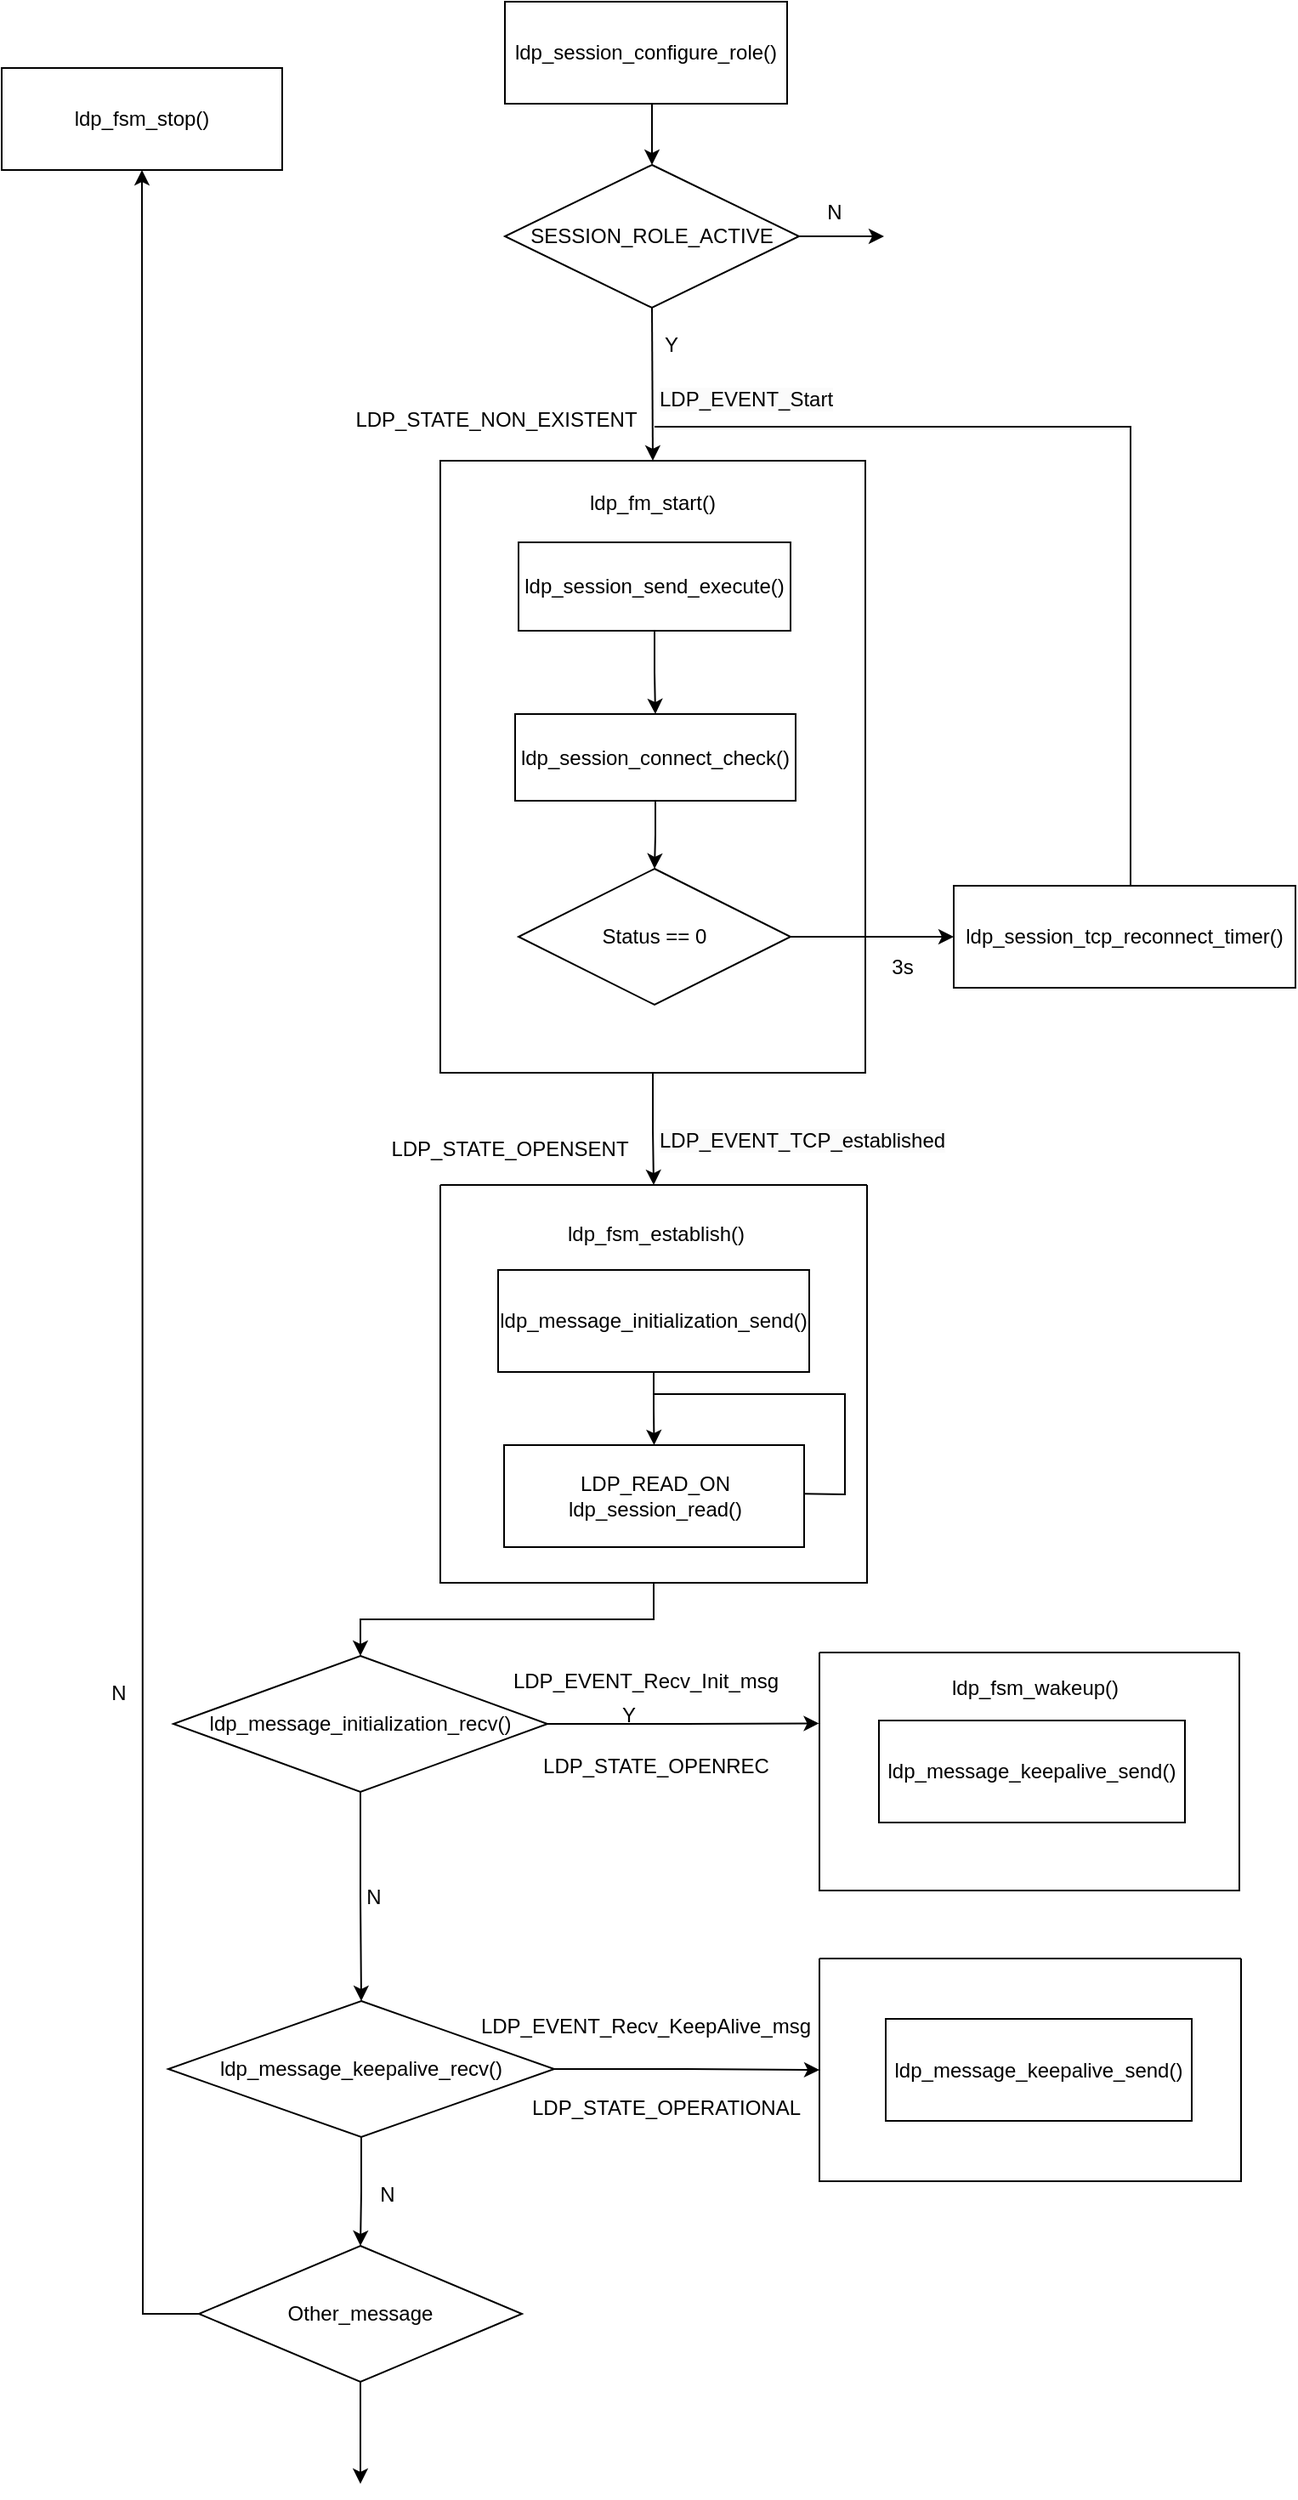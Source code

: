 <mxfile version="22.1.21" type="github">
  <diagram name="Trang-1" id="F_LR-eKWinX3yqfUgF5v">
    <mxGraphModel dx="1366" dy="752" grid="1" gridSize="10" guides="1" tooltips="1" connect="1" arrows="1" fold="1" page="1" pageScale="1" pageWidth="827" pageHeight="1169" math="0" shadow="0">
      <root>
        <mxCell id="0" />
        <mxCell id="1" parent="0" />
        <mxCell id="z58J_Z5wbcEAKjZErqBA-4" style="edgeStyle=orthogonalEdgeStyle;rounded=0;orthogonalLoop=1;jettySize=auto;html=1;exitX=0.5;exitY=1;exitDx=0;exitDy=0;entryX=0.5;entryY=0;entryDx=0;entryDy=0;" edge="1" parent="1" source="z58J_Z5wbcEAKjZErqBA-2" target="z58J_Z5wbcEAKjZErqBA-3">
          <mxGeometry relative="1" as="geometry" />
        </mxCell>
        <mxCell id="z58J_Z5wbcEAKjZErqBA-2" value="ldp_session_configure_role()" style="rounded=0;whiteSpace=wrap;html=1;" vertex="1" parent="1">
          <mxGeometry x="327" y="20" width="166" height="60" as="geometry" />
        </mxCell>
        <mxCell id="z58J_Z5wbcEAKjZErqBA-8" style="edgeStyle=orthogonalEdgeStyle;rounded=0;orthogonalLoop=1;jettySize=auto;html=1;entryX=0.5;entryY=0;entryDx=0;entryDy=0;" edge="1" parent="1" target="z58J_Z5wbcEAKjZErqBA-13">
          <mxGeometry relative="1" as="geometry">
            <mxPoint x="410" y="340" as="targetPoint" />
            <mxPoint x="413.5" y="200" as="sourcePoint" />
          </mxGeometry>
        </mxCell>
        <mxCell id="z58J_Z5wbcEAKjZErqBA-12" style="edgeStyle=orthogonalEdgeStyle;rounded=0;orthogonalLoop=1;jettySize=auto;html=1;exitX=1;exitY=0.5;exitDx=0;exitDy=0;" edge="1" parent="1" source="z58J_Z5wbcEAKjZErqBA-3">
          <mxGeometry relative="1" as="geometry">
            <mxPoint x="550" y="158" as="targetPoint" />
          </mxGeometry>
        </mxCell>
        <mxCell id="z58J_Z5wbcEAKjZErqBA-3" value="SESSION_ROLE_ACTIVE" style="rhombus;whiteSpace=wrap;html=1;" vertex="1" parent="1">
          <mxGeometry x="327" y="116" width="173" height="84" as="geometry" />
        </mxCell>
        <mxCell id="z58J_Z5wbcEAKjZErqBA-7" value="N" style="text;html=1;strokeColor=none;fillColor=none;align=center;verticalAlign=middle;whiteSpace=wrap;rounded=0;" vertex="1" parent="1">
          <mxGeometry x="491" y="129" width="60" height="30" as="geometry" />
        </mxCell>
        <mxCell id="z58J_Z5wbcEAKjZErqBA-9" value="Y" style="text;html=1;strokeColor=none;fillColor=none;align=center;verticalAlign=middle;whiteSpace=wrap;rounded=0;" vertex="1" parent="1">
          <mxGeometry x="395" y="207" width="60" height="30" as="geometry" />
        </mxCell>
        <mxCell id="z58J_Z5wbcEAKjZErqBA-47" style="edgeStyle=orthogonalEdgeStyle;rounded=0;orthogonalLoop=1;jettySize=auto;html=1;entryX=0.5;entryY=0;entryDx=0;entryDy=0;" edge="1" parent="1" source="z58J_Z5wbcEAKjZErqBA-13" target="z58J_Z5wbcEAKjZErqBA-46">
          <mxGeometry relative="1" as="geometry" />
        </mxCell>
        <mxCell id="z58J_Z5wbcEAKjZErqBA-13" value="" style="rounded=0;whiteSpace=wrap;html=1;" vertex="1" parent="1">
          <mxGeometry x="289" y="290" width="250" height="360" as="geometry" />
        </mxCell>
        <mxCell id="z58J_Z5wbcEAKjZErqBA-15" value="ldp_fsm_stop()" style="rounded=0;whiteSpace=wrap;html=1;" vertex="1" parent="1">
          <mxGeometry x="31" y="59" width="165" height="60" as="geometry" />
        </mxCell>
        <mxCell id="z58J_Z5wbcEAKjZErqBA-16" value="&lt;span style=&quot;color: rgb(0, 0, 0); font-family: Helvetica; font-size: 12px; font-style: normal; font-variant-ligatures: normal; font-variant-caps: normal; font-weight: 400; letter-spacing: normal; orphans: 2; text-align: center; text-indent: 0px; text-transform: none; widows: 2; word-spacing: 0px; -webkit-text-stroke-width: 0px; background-color: rgb(251, 251, 251); text-decoration-thickness: initial; text-decoration-style: initial; text-decoration-color: initial; float: none; display: inline !important;&quot;&gt;LDP_EVENT_Start&lt;/span&gt;" style="text;whiteSpace=wrap;html=1;" vertex="1" parent="1">
          <mxGeometry x="416" y="240" width="140" height="40" as="geometry" />
        </mxCell>
        <mxCell id="z58J_Z5wbcEAKjZErqBA-21" value="" style="edgeStyle=orthogonalEdgeStyle;rounded=0;orthogonalLoop=1;jettySize=auto;html=1;" edge="1" parent="1" source="z58J_Z5wbcEAKjZErqBA-19" target="z58J_Z5wbcEAKjZErqBA-20">
          <mxGeometry relative="1" as="geometry" />
        </mxCell>
        <mxCell id="z58J_Z5wbcEAKjZErqBA-19" value="ldp_session_send_execute()" style="rounded=0;whiteSpace=wrap;html=1;" vertex="1" parent="1">
          <mxGeometry x="335" y="338" width="160" height="52" as="geometry" />
        </mxCell>
        <mxCell id="z58J_Z5wbcEAKjZErqBA-30" style="edgeStyle=orthogonalEdgeStyle;rounded=0;orthogonalLoop=1;jettySize=auto;html=1;" edge="1" parent="1" source="z58J_Z5wbcEAKjZErqBA-20" target="z58J_Z5wbcEAKjZErqBA-29">
          <mxGeometry relative="1" as="geometry" />
        </mxCell>
        <mxCell id="z58J_Z5wbcEAKjZErqBA-20" value="ldp_session_connect_check()" style="whiteSpace=wrap;html=1;rounded=0;" vertex="1" parent="1">
          <mxGeometry x="333" y="439" width="165" height="51" as="geometry" />
        </mxCell>
        <mxCell id="z58J_Z5wbcEAKjZErqBA-25" value="ldp_fm_start()" style="text;html=1;strokeColor=none;fillColor=none;align=center;verticalAlign=middle;whiteSpace=wrap;rounded=0;" vertex="1" parent="1">
          <mxGeometry x="384" y="300" width="60" height="30" as="geometry" />
        </mxCell>
        <mxCell id="z58J_Z5wbcEAKjZErqBA-37" style="edgeStyle=orthogonalEdgeStyle;rounded=0;orthogonalLoop=1;jettySize=auto;html=1;entryX=0;entryY=0.5;entryDx=0;entryDy=0;" edge="1" parent="1" source="z58J_Z5wbcEAKjZErqBA-29" target="z58J_Z5wbcEAKjZErqBA-36">
          <mxGeometry relative="1" as="geometry" />
        </mxCell>
        <mxCell id="z58J_Z5wbcEAKjZErqBA-29" value="Status == 0" style="rhombus;whiteSpace=wrap;html=1;" vertex="1" parent="1">
          <mxGeometry x="335" y="530" width="160" height="80" as="geometry" />
        </mxCell>
        <mxCell id="z58J_Z5wbcEAKjZErqBA-32" value="Y" style="text;html=1;strokeColor=none;fillColor=none;align=center;verticalAlign=middle;whiteSpace=wrap;rounded=0;" vertex="1" parent="1">
          <mxGeometry x="370" y="1013" width="60" height="30" as="geometry" />
        </mxCell>
        <mxCell id="z58J_Z5wbcEAKjZErqBA-33" value="&lt;span style=&quot;color: rgb(0, 0, 0); font-family: Helvetica; font-size: 12px; font-style: normal; font-variant-ligatures: normal; font-variant-caps: normal; font-weight: 400; letter-spacing: normal; orphans: 2; text-align: center; text-indent: 0px; text-transform: none; widows: 2; word-spacing: 0px; -webkit-text-stroke-width: 0px; background-color: rgb(251, 251, 251); text-decoration-thickness: initial; text-decoration-style: initial; text-decoration-color: initial; float: none; display: inline !important;&quot;&gt;LDP_EVENT_TCP_established&lt;/span&gt;" style="text;whiteSpace=wrap;html=1;" vertex="1" parent="1">
          <mxGeometry x="416" y="676" width="140" height="40" as="geometry" />
        </mxCell>
        <mxCell id="z58J_Z5wbcEAKjZErqBA-35" value="N" style="text;html=1;strokeColor=none;fillColor=none;align=center;verticalAlign=middle;whiteSpace=wrap;rounded=0;" vertex="1" parent="1">
          <mxGeometry x="70" y="1000" width="60" height="30" as="geometry" />
        </mxCell>
        <mxCell id="z58J_Z5wbcEAKjZErqBA-36" value="ldp_session_tcp_reconnect_timer()" style="rounded=0;whiteSpace=wrap;html=1;" vertex="1" parent="1">
          <mxGeometry x="591" y="540" width="201" height="60" as="geometry" />
        </mxCell>
        <mxCell id="z58J_Z5wbcEAKjZErqBA-38" value="3s" style="text;html=1;strokeColor=none;fillColor=none;align=center;verticalAlign=middle;whiteSpace=wrap;rounded=0;" vertex="1" parent="1">
          <mxGeometry x="531" y="573" width="60" height="30" as="geometry" />
        </mxCell>
        <mxCell id="z58J_Z5wbcEAKjZErqBA-40" value="" style="endArrow=none;html=1;rounded=0;" edge="1" parent="1">
          <mxGeometry width="50" height="50" relative="1" as="geometry">
            <mxPoint x="695" y="540" as="sourcePoint" />
            <mxPoint x="415" y="270" as="targetPoint" />
            <Array as="points">
              <mxPoint x="695" y="270" />
            </Array>
          </mxGeometry>
        </mxCell>
        <mxCell id="z58J_Z5wbcEAKjZErqBA-41" value="LDP_STATE_NON_EXISTENT" style="text;html=1;strokeColor=none;fillColor=none;align=center;verticalAlign=middle;whiteSpace=wrap;rounded=0;" vertex="1" parent="1">
          <mxGeometry x="292" y="251" width="60" height="30" as="geometry" />
        </mxCell>
        <mxCell id="z58J_Z5wbcEAKjZErqBA-43" style="edgeStyle=orthogonalEdgeStyle;rounded=0;orthogonalLoop=1;jettySize=auto;html=1;" edge="1" parent="1" source="z58J_Z5wbcEAKjZErqBA-42" target="z58J_Z5wbcEAKjZErqBA-44">
          <mxGeometry relative="1" as="geometry">
            <mxPoint x="415.5" y="860" as="targetPoint" />
          </mxGeometry>
        </mxCell>
        <mxCell id="z58J_Z5wbcEAKjZErqBA-42" value="ldp_message_initialization_send()" style="rounded=0;whiteSpace=wrap;html=1;" vertex="1" parent="1">
          <mxGeometry x="323" y="766" width="183" height="60" as="geometry" />
        </mxCell>
        <mxCell id="z58J_Z5wbcEAKjZErqBA-44" value="LDP_READ_ON&lt;br&gt;ldp_session_read()" style="rounded=0;whiteSpace=wrap;html=1;" vertex="1" parent="1">
          <mxGeometry x="326.5" y="869" width="176.5" height="60" as="geometry" />
        </mxCell>
        <mxCell id="z58J_Z5wbcEAKjZErqBA-55" style="edgeStyle=orthogonalEdgeStyle;rounded=0;orthogonalLoop=1;jettySize=auto;html=1;entryX=0.5;entryY=0;entryDx=0;entryDy=0;" edge="1" parent="1" source="z58J_Z5wbcEAKjZErqBA-46" target="z58J_Z5wbcEAKjZErqBA-54">
          <mxGeometry relative="1" as="geometry" />
        </mxCell>
        <mxCell id="z58J_Z5wbcEAKjZErqBA-46" value="" style="swimlane;startSize=0;" vertex="1" parent="1">
          <mxGeometry x="289" y="716" width="251" height="234" as="geometry" />
        </mxCell>
        <mxCell id="z58J_Z5wbcEAKjZErqBA-48" value="ldp_fsm_establish()" style="text;html=1;strokeColor=none;fillColor=none;align=center;verticalAlign=middle;whiteSpace=wrap;rounded=0;" vertex="1" parent="z58J_Z5wbcEAKjZErqBA-46">
          <mxGeometry x="97" y="14" width="60" height="30" as="geometry" />
        </mxCell>
        <mxCell id="z58J_Z5wbcEAKjZErqBA-53" value="" style="endArrow=none;html=1;rounded=0;exitX=0.998;exitY=0.478;exitDx=0;exitDy=0;exitPerimeter=0;" edge="1" parent="z58J_Z5wbcEAKjZErqBA-46" source="z58J_Z5wbcEAKjZErqBA-44">
          <mxGeometry width="50" height="50" relative="1" as="geometry">
            <mxPoint x="221" y="182" as="sourcePoint" />
            <mxPoint x="126" y="123" as="targetPoint" />
            <Array as="points">
              <mxPoint x="238" y="182" />
              <mxPoint x="238" y="123" />
            </Array>
          </mxGeometry>
        </mxCell>
        <mxCell id="z58J_Z5wbcEAKjZErqBA-51" value="LDP_STATE_OPENSENT" style="text;html=1;strokeColor=none;fillColor=none;align=center;verticalAlign=middle;whiteSpace=wrap;rounded=0;" vertex="1" parent="1">
          <mxGeometry x="300" y="680" width="60" height="30" as="geometry" />
        </mxCell>
        <mxCell id="z58J_Z5wbcEAKjZErqBA-57" style="edgeStyle=orthogonalEdgeStyle;rounded=0;orthogonalLoop=1;jettySize=auto;html=1;entryX=0.5;entryY=1;entryDx=0;entryDy=0;exitX=0;exitY=0.5;exitDx=0;exitDy=0;" edge="1" parent="1" source="z58J_Z5wbcEAKjZErqBA-86" target="z58J_Z5wbcEAKjZErqBA-15">
          <mxGeometry relative="1" as="geometry">
            <mxPoint x="140" y="1380" as="sourcePoint" />
            <Array as="points">
              <mxPoint x="114" y="1380" />
              <mxPoint x="114" y="1236" />
            </Array>
          </mxGeometry>
        </mxCell>
        <mxCell id="z58J_Z5wbcEAKjZErqBA-77" style="edgeStyle=orthogonalEdgeStyle;rounded=0;orthogonalLoop=1;jettySize=auto;html=1;entryX=0.5;entryY=0;entryDx=0;entryDy=0;" edge="1" parent="1" source="z58J_Z5wbcEAKjZErqBA-54" target="z58J_Z5wbcEAKjZErqBA-68">
          <mxGeometry relative="1" as="geometry" />
        </mxCell>
        <mxCell id="z58J_Z5wbcEAKjZErqBA-54" value="ldp_message_initialization_recv()" style="rhombus;whiteSpace=wrap;html=1;" vertex="1" parent="1">
          <mxGeometry x="132" y="993" width="220" height="80" as="geometry" />
        </mxCell>
        <mxCell id="z58J_Z5wbcEAKjZErqBA-59" value="LDP_EVENT_Recv_Init_msg" style="text;html=1;strokeColor=none;fillColor=none;align=center;verticalAlign=middle;whiteSpace=wrap;rounded=0;" vertex="1" parent="1">
          <mxGeometry x="380" y="993" width="60" height="30" as="geometry" />
        </mxCell>
        <mxCell id="z58J_Z5wbcEAKjZErqBA-61" value="" style="swimlane;startSize=0;" vertex="1" parent="1">
          <mxGeometry x="512" y="991" width="247" height="140" as="geometry" />
        </mxCell>
        <mxCell id="z58J_Z5wbcEAKjZErqBA-64" value="ldp_message_keepalive_send()" style="rounded=0;whiteSpace=wrap;html=1;" vertex="1" parent="z58J_Z5wbcEAKjZErqBA-61">
          <mxGeometry x="35" y="40" width="180" height="60" as="geometry" />
        </mxCell>
        <mxCell id="z58J_Z5wbcEAKjZErqBA-63" value="ldp_fsm_wakeup()" style="text;html=1;strokeColor=none;fillColor=none;align=center;verticalAlign=middle;whiteSpace=wrap;rounded=0;" vertex="1" parent="1">
          <mxGeometry x="609" y="997" width="60" height="30" as="geometry" />
        </mxCell>
        <mxCell id="z58J_Z5wbcEAKjZErqBA-65" value="LDP_STATE_OPENREC" style="text;html=1;strokeColor=none;fillColor=none;align=center;verticalAlign=middle;whiteSpace=wrap;rounded=0;" vertex="1" parent="1">
          <mxGeometry x="385.5" y="1043" width="60" height="30" as="geometry" />
        </mxCell>
        <mxCell id="z58J_Z5wbcEAKjZErqBA-80" style="edgeStyle=orthogonalEdgeStyle;rounded=0;orthogonalLoop=1;jettySize=auto;html=1;exitX=1;exitY=0.5;exitDx=0;exitDy=0;entryX=0;entryY=0.5;entryDx=0;entryDy=0;" edge="1" parent="1" source="z58J_Z5wbcEAKjZErqBA-68" target="z58J_Z5wbcEAKjZErqBA-79">
          <mxGeometry relative="1" as="geometry" />
        </mxCell>
        <mxCell id="z58J_Z5wbcEAKjZErqBA-87" style="edgeStyle=orthogonalEdgeStyle;rounded=0;orthogonalLoop=1;jettySize=auto;html=1;entryX=0.5;entryY=0;entryDx=0;entryDy=0;" edge="1" parent="1" source="z58J_Z5wbcEAKjZErqBA-68" target="z58J_Z5wbcEAKjZErqBA-86">
          <mxGeometry relative="1" as="geometry" />
        </mxCell>
        <mxCell id="z58J_Z5wbcEAKjZErqBA-68" value="ldp_message_keepalive_recv()" style="rhombus;whiteSpace=wrap;html=1;" vertex="1" parent="1">
          <mxGeometry x="129" y="1196" width="227" height="80" as="geometry" />
        </mxCell>
        <mxCell id="z58J_Z5wbcEAKjZErqBA-76" style="edgeStyle=orthogonalEdgeStyle;rounded=0;orthogonalLoop=1;jettySize=auto;html=1;entryX=-0.001;entryY=0.298;entryDx=0;entryDy=0;entryPerimeter=0;" edge="1" parent="1" source="z58J_Z5wbcEAKjZErqBA-54" target="z58J_Z5wbcEAKjZErqBA-61">
          <mxGeometry relative="1" as="geometry" />
        </mxCell>
        <mxCell id="z58J_Z5wbcEAKjZErqBA-78" value="N" style="text;html=1;strokeColor=none;fillColor=none;align=center;verticalAlign=middle;whiteSpace=wrap;rounded=0;" vertex="1" parent="1">
          <mxGeometry x="220" y="1120" width="60" height="30" as="geometry" />
        </mxCell>
        <mxCell id="z58J_Z5wbcEAKjZErqBA-79" value="" style="swimlane;startSize=0;" vertex="1" parent="1">
          <mxGeometry x="512" y="1171" width="248" height="131" as="geometry" />
        </mxCell>
        <mxCell id="z58J_Z5wbcEAKjZErqBA-85" value="ldp_message_keepalive_send()" style="rounded=0;whiteSpace=wrap;html=1;" vertex="1" parent="z58J_Z5wbcEAKjZErqBA-79">
          <mxGeometry x="39" y="35.5" width="180" height="60" as="geometry" />
        </mxCell>
        <mxCell id="z58J_Z5wbcEAKjZErqBA-82" value="LDP_EVENT_Recv_KeepAlive_msg" style="text;html=1;strokeColor=none;fillColor=none;align=center;verticalAlign=middle;whiteSpace=wrap;rounded=0;" vertex="1" parent="1">
          <mxGeometry x="379.5" y="1196" width="60" height="30" as="geometry" />
        </mxCell>
        <mxCell id="z58J_Z5wbcEAKjZErqBA-84" value="LDP_STATE_OPERATIONAL" style="text;html=1;strokeColor=none;fillColor=none;align=center;verticalAlign=middle;whiteSpace=wrap;rounded=0;" vertex="1" parent="1">
          <mxGeometry x="392" y="1244" width="60" height="30" as="geometry" />
        </mxCell>
        <mxCell id="z58J_Z5wbcEAKjZErqBA-89" style="edgeStyle=orthogonalEdgeStyle;rounded=0;orthogonalLoop=1;jettySize=auto;html=1;" edge="1" parent="1" source="z58J_Z5wbcEAKjZErqBA-86">
          <mxGeometry relative="1" as="geometry">
            <mxPoint x="242" y="1480" as="targetPoint" />
          </mxGeometry>
        </mxCell>
        <mxCell id="z58J_Z5wbcEAKjZErqBA-86" value="Other_message" style="rhombus;whiteSpace=wrap;html=1;" vertex="1" parent="1">
          <mxGeometry x="147" y="1340" width="190" height="80" as="geometry" />
        </mxCell>
        <mxCell id="z58J_Z5wbcEAKjZErqBA-88" value="N" style="text;html=1;strokeColor=none;fillColor=none;align=center;verticalAlign=middle;whiteSpace=wrap;rounded=0;" vertex="1" parent="1">
          <mxGeometry x="228" y="1295" width="60" height="30" as="geometry" />
        </mxCell>
      </root>
    </mxGraphModel>
  </diagram>
</mxfile>
